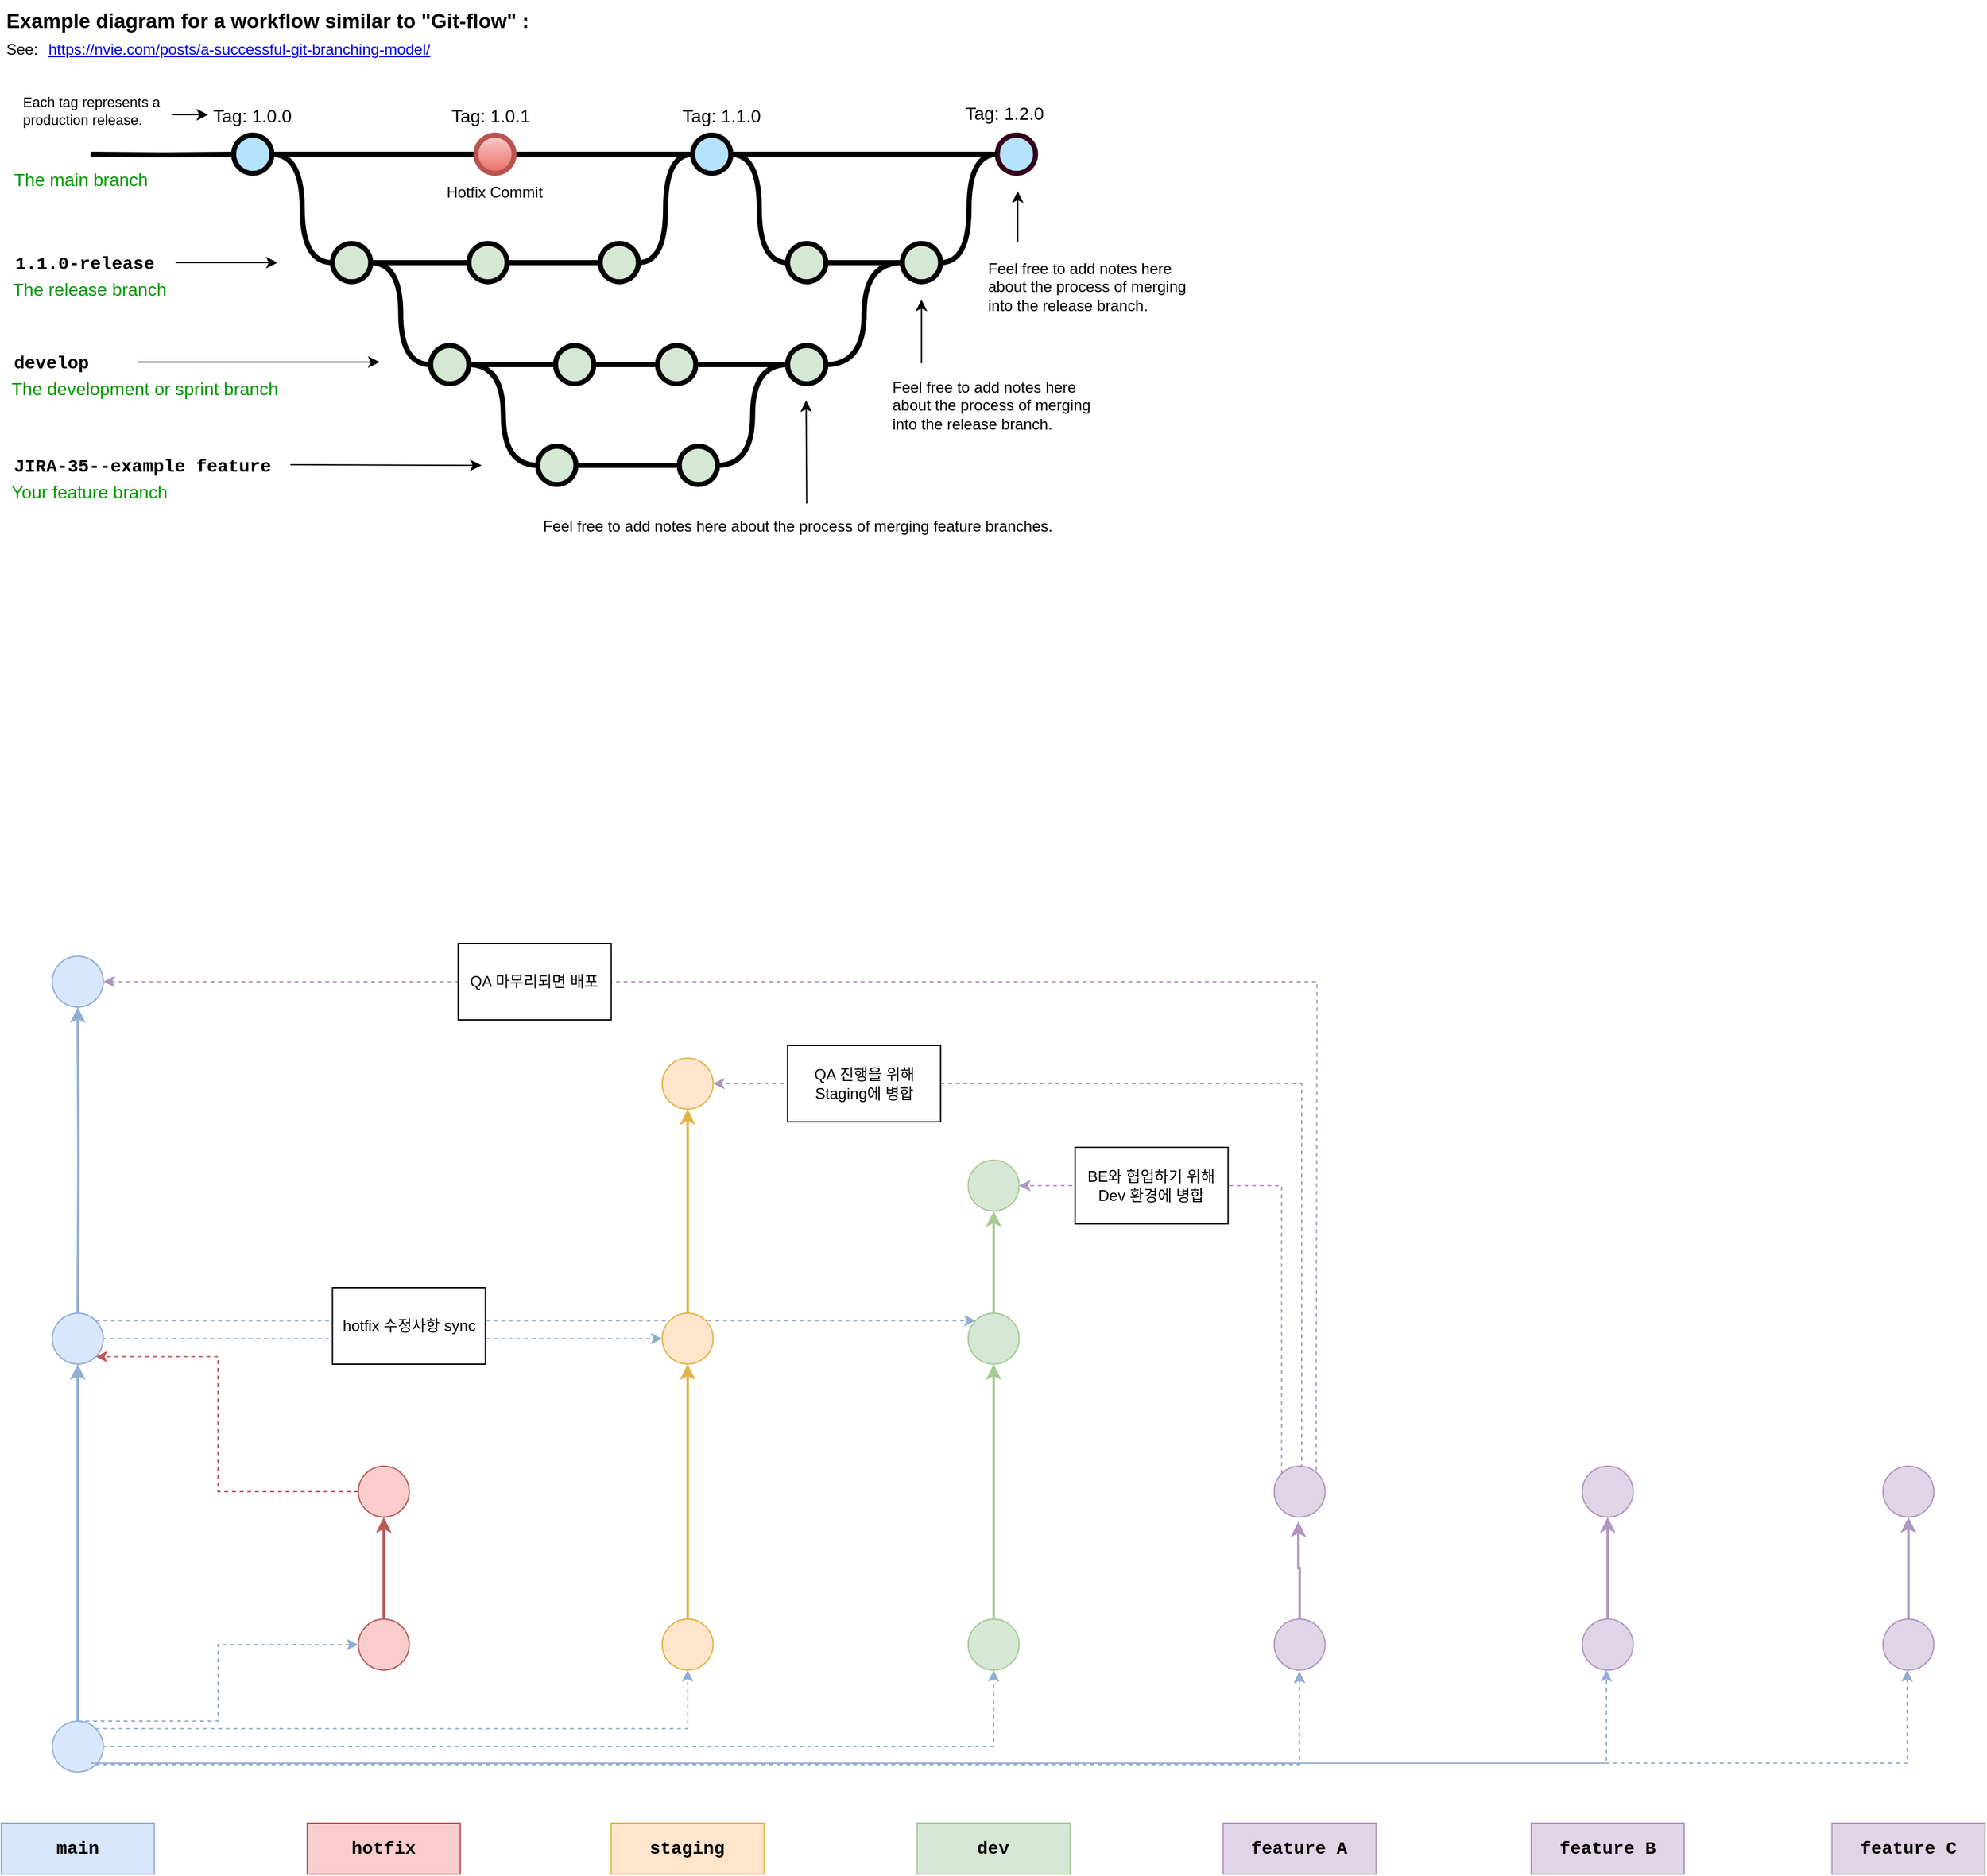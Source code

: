 <mxfile version="22.1.11" type="github">
  <diagram id="yPxyJZ8AM_hMuL3Unpa9" name="complex gitflow">
    <mxGraphModel dx="2258" dy="1427" grid="1" gridSize="10" guides="1" tooltips="1" connect="1" arrows="1" fold="1" page="1" pageScale="1" pageWidth="2336" pageHeight="1654" math="0" shadow="0">
      <root>
        <mxCell id="0" />
        <mxCell id="1" parent="0" />
        <mxCell id="uWUnNED6HEl2aK5fdaIb-7" value="Hotfix Commit" style="text;html=1;strokeColor=none;fillColor=none;align=center;verticalAlign=middle;whiteSpace=wrap;overflow=hidden;" parent="1" vertex="1">
          <mxGeometry x="427.25" y="226" width="80" height="30" as="geometry" />
        </mxCell>
        <mxCell id="uWUnNED6HEl2aK5fdaIb-8" value="" style="edgeStyle=orthogonalEdgeStyle;rounded=0;html=1;jettySize=auto;orthogonalLoop=1;plain-blue;endArrow=none;endFill=0;strokeWidth=4;strokeColor=#000000;entryX=0;entryY=0.5;entryDx=0;entryDy=0;entryPerimeter=0;" parent="1" source="uWUnNED6HEl2aK5fdaIb-10" target="9hBKPDzoitwpIBdzFDQ7-16" edge="1">
          <mxGeometry x="292.25" y="211" as="geometry">
            <mxPoint x="442.25" y="211" as="targetPoint" />
          </mxGeometry>
        </mxCell>
        <mxCell id="uWUnNED6HEl2aK5fdaIb-9" style="edgeStyle=orthogonalEdgeStyle;curved=1;rounded=0;html=1;exitX=1;exitY=0.5;exitPerimeter=0;entryX=0;entryY=0.5;entryPerimeter=0;endArrow=none;endFill=0;jettySize=auto;orthogonalLoop=1;strokeWidth=4;fontSize=15;" parent="1" source="uWUnNED6HEl2aK5fdaIb-10" target="uWUnNED6HEl2aK5fdaIb-15" edge="1">
          <mxGeometry relative="1" as="geometry" />
        </mxCell>
        <mxCell id="uWUnNED6HEl2aK5fdaIb-10" value="" style="verticalLabelPosition=bottom;verticalAlign=top;html=1;strokeWidth=4;shape=mxgraph.flowchart.on-page_reference;plain-blue;gradientColor=none;fillColor=#B5E3Fe;strokeColor=#000000;" parent="1" vertex="1">
          <mxGeometry x="262.25" y="196" width="30" height="30" as="geometry" />
        </mxCell>
        <mxCell id="uWUnNED6HEl2aK5fdaIb-80" value="" style="edgeStyle=orthogonalEdgeStyle;curved=1;rounded=0;orthogonalLoop=1;jettySize=auto;html=1;endArrow=none;endFill=0;strokeWidth=4;entryX=0;entryY=0.5;entryDx=0;entryDy=0;entryPerimeter=0;" parent="1" source="uWUnNED6HEl2aK5fdaIb-11" target="uWUnNED6HEl2aK5fdaIb-109" edge="1">
          <mxGeometry relative="1" as="geometry">
            <mxPoint x="734.5" y="211" as="targetPoint" />
          </mxGeometry>
        </mxCell>
        <mxCell id="uWUnNED6HEl2aK5fdaIb-105" style="edgeStyle=orthogonalEdgeStyle;curved=1;rounded=0;orthogonalLoop=1;jettySize=auto;html=1;exitX=1;exitY=0.5;exitDx=0;exitDy=0;exitPerimeter=0;entryX=0;entryY=0.5;entryDx=0;entryDy=0;entryPerimeter=0;endArrow=none;endFill=0;strokeWidth=4;fontFamily=Courier New;fontColor=#009900;" parent="1" source="uWUnNED6HEl2aK5fdaIb-11" target="uWUnNED6HEl2aK5fdaIb-104" edge="1">
          <mxGeometry relative="1" as="geometry" />
        </mxCell>
        <mxCell id="uWUnNED6HEl2aK5fdaIb-11" value="" style="verticalLabelPosition=bottom;verticalAlign=top;html=1;strokeWidth=4;shape=mxgraph.flowchart.on-page_reference;plain-blue;gradientColor=none;strokeColor=#000000;fillColor=#B5E3FE;" parent="1" vertex="1">
          <mxGeometry x="622.25" y="196" width="30" height="30" as="geometry" />
        </mxCell>
        <mxCell id="uWUnNED6HEl2aK5fdaIb-109" value="" style="verticalLabelPosition=bottom;verticalAlign=top;html=1;strokeWidth=4;shape=mxgraph.flowchart.on-page_reference;plain-blue;gradientColor=none;strokeColor=#33001A;fillColor=#B5E3FE;" parent="1" vertex="1">
          <mxGeometry x="861.25" y="196" width="30" height="30" as="geometry" />
        </mxCell>
        <mxCell id="uWUnNED6HEl2aK5fdaIb-12" value="" style="edgeStyle=orthogonalEdgeStyle;rounded=0;html=1;jettySize=auto;orthogonalLoop=1;strokeWidth=4;endArrow=none;endFill=0;" parent="1" target="uWUnNED6HEl2aK5fdaIb-10" edge="1">
          <mxGeometry x="192.25" y="211" as="geometry">
            <mxPoint x="150" y="211" as="sourcePoint" />
          </mxGeometry>
        </mxCell>
        <mxCell id="uWUnNED6HEl2aK5fdaIb-13" value="main" style="text;html=1;strokeColor=#92ADD3;fillColor=#D9E7FC;align=center;verticalAlign=middle;whiteSpace=wrap;overflow=hidden;fontSize=14;fontStyle=1;fontFamily=Courier New;fillStyle=auto;gradientColor=none;" parent="1" vertex="1">
          <mxGeometry x="80" y="1520" width="120" height="40" as="geometry" />
        </mxCell>
        <mxCell id="uWUnNED6HEl2aK5fdaIb-14" style="edgeStyle=orthogonalEdgeStyle;curved=1;rounded=0;html=1;exitX=1;exitY=0.5;exitPerimeter=0;endArrow=none;endFill=0;jettySize=auto;orthogonalLoop=1;strokeWidth=4;fontSize=15;" parent="1" source="uWUnNED6HEl2aK5fdaIb-15" target="uWUnNED6HEl2aK5fdaIb-17" edge="1">
          <mxGeometry relative="1" as="geometry" />
        </mxCell>
        <mxCell id="uWUnNED6HEl2aK5fdaIb-15" value="" style="verticalLabelPosition=bottom;verticalAlign=top;html=1;strokeWidth=4;shape=mxgraph.flowchart.on-page_reference;plain-purple;gradientColor=none;strokeColor=#000000;fillColor=#D5E8D4;" parent="1" vertex="1">
          <mxGeometry x="339.75" y="281" width="30" height="30" as="geometry" />
        </mxCell>
        <mxCell id="uWUnNED6HEl2aK5fdaIb-16" style="edgeStyle=orthogonalEdgeStyle;curved=1;rounded=0;html=1;exitX=1;exitY=0.5;exitPerimeter=0;entryX=0;entryY=0.5;entryPerimeter=0;endArrow=none;endFill=0;jettySize=auto;orthogonalLoop=1;strokeWidth=4;fontSize=15;" parent="1" source="uWUnNED6HEl2aK5fdaIb-17" target="uWUnNED6HEl2aK5fdaIb-19" edge="1">
          <mxGeometry relative="1" as="geometry" />
        </mxCell>
        <mxCell id="uWUnNED6HEl2aK5fdaIb-17" value="" style="verticalLabelPosition=bottom;verticalAlign=top;html=1;strokeWidth=4;shape=mxgraph.flowchart.on-page_reference;plain-purple;gradientColor=none;strokeColor=#000000;fillColor=#D5E8D4;" parent="1" vertex="1">
          <mxGeometry x="446.75" y="281" width="30" height="30" as="geometry" />
        </mxCell>
        <mxCell id="uWUnNED6HEl2aK5fdaIb-18" style="edgeStyle=orthogonalEdgeStyle;curved=1;rounded=0;html=1;exitX=1;exitY=0.5;exitPerimeter=0;entryX=0;entryY=0.5;entryPerimeter=0;endArrow=none;endFill=0;jettySize=auto;orthogonalLoop=1;strokeWidth=4;fontSize=15;" parent="1" source="uWUnNED6HEl2aK5fdaIb-19" target="uWUnNED6HEl2aK5fdaIb-11" edge="1">
          <mxGeometry relative="1" as="geometry" />
        </mxCell>
        <mxCell id="uWUnNED6HEl2aK5fdaIb-19" value="" style="verticalLabelPosition=bottom;verticalAlign=top;html=1;strokeWidth=4;shape=mxgraph.flowchart.on-page_reference;plain-purple;gradientColor=none;strokeColor=#000000;fillColor=#D5E8D4;" parent="1" vertex="1">
          <mxGeometry x="549.75" y="281" width="30" height="30" as="geometry" />
        </mxCell>
        <mxCell id="uWUnNED6HEl2aK5fdaIb-20" value="1.1.0-release" style="text;html=1;strokeColor=none;fillColor=none;align=left;verticalAlign=middle;whiteSpace=wrap;overflow=hidden;fontSize=14;fontStyle=1;fontFamily=Courier New;" parent="1" vertex="1">
          <mxGeometry x="88.75" y="286" width="240" height="20" as="geometry" />
        </mxCell>
        <mxCell id="uWUnNED6HEl2aK5fdaIb-71" value="" style="edgeStyle=orthogonalEdgeStyle;rounded=0;orthogonalLoop=1;jettySize=auto;html=1;endArrow=none;endFill=0;strokeWidth=4;" parent="1" source="uWUnNED6HEl2aK5fdaIb-69" target="uWUnNED6HEl2aK5fdaIb-70" edge="1">
          <mxGeometry relative="1" as="geometry" />
        </mxCell>
        <mxCell id="uWUnNED6HEl2aK5fdaIb-75" style="edgeStyle=orthogonalEdgeStyle;rounded=0;orthogonalLoop=1;jettySize=auto;html=1;entryX=1;entryY=0.5;entryDx=0;entryDy=0;entryPerimeter=0;endArrow=none;endFill=0;strokeWidth=4;curved=1;" parent="1" source="uWUnNED6HEl2aK5fdaIb-69" target="uWUnNED6HEl2aK5fdaIb-15" edge="1">
          <mxGeometry relative="1" as="geometry" />
        </mxCell>
        <mxCell id="uWUnNED6HEl2aK5fdaIb-94" style="edgeStyle=orthogonalEdgeStyle;curved=1;rounded=0;orthogonalLoop=1;jettySize=auto;html=1;exitX=1;exitY=0.5;exitDx=0;exitDy=0;exitPerimeter=0;entryX=0;entryY=0.5;entryDx=0;entryDy=0;entryPerimeter=0;endArrow=none;endFill=0;strokeWidth=4;fontFamily=Courier New;fontColor=#009900;" parent="1" source="uWUnNED6HEl2aK5fdaIb-69" target="uWUnNED6HEl2aK5fdaIb-82" edge="1">
          <mxGeometry relative="1" as="geometry" />
        </mxCell>
        <mxCell id="uWUnNED6HEl2aK5fdaIb-69" value="" style="verticalLabelPosition=bottom;verticalAlign=top;html=1;strokeWidth=4;shape=mxgraph.flowchart.on-page_reference;plain-purple;gradientColor=none;strokeColor=#000000;fillColor=#D5E8D4;" parent="1" vertex="1">
          <mxGeometry x="416.75" y="361" width="30" height="30" as="geometry" />
        </mxCell>
        <mxCell id="uWUnNED6HEl2aK5fdaIb-78" value="" style="edgeStyle=orthogonalEdgeStyle;curved=1;rounded=0;orthogonalLoop=1;jettySize=auto;html=1;endArrow=none;endFill=0;strokeWidth=4;" parent="1" source="uWUnNED6HEl2aK5fdaIb-70" target="uWUnNED6HEl2aK5fdaIb-77" edge="1">
          <mxGeometry relative="1" as="geometry" />
        </mxCell>
        <mxCell id="uWUnNED6HEl2aK5fdaIb-70" value="" style="verticalLabelPosition=bottom;verticalAlign=top;html=1;strokeWidth=4;shape=mxgraph.flowchart.on-page_reference;plain-purple;gradientColor=none;strokeColor=#000000;fillColor=#D5E8D4;" parent="1" vertex="1">
          <mxGeometry x="514.75" y="361" width="30" height="30" as="geometry" />
        </mxCell>
        <mxCell id="uWUnNED6HEl2aK5fdaIb-96" value="" style="edgeStyle=orthogonalEdgeStyle;curved=1;rounded=0;orthogonalLoop=1;jettySize=auto;html=1;endArrow=none;endFill=0;strokeWidth=4;fontFamily=Courier New;fontColor=#009900;" parent="1" source="uWUnNED6HEl2aK5fdaIb-77" target="uWUnNED6HEl2aK5fdaIb-95" edge="1">
          <mxGeometry relative="1" as="geometry" />
        </mxCell>
        <mxCell id="uWUnNED6HEl2aK5fdaIb-77" value="" style="verticalLabelPosition=bottom;verticalAlign=top;html=1;strokeWidth=4;shape=mxgraph.flowchart.on-page_reference;plain-purple;gradientColor=none;strokeColor=#000000;fillColor=#D5E8D4;" parent="1" vertex="1">
          <mxGeometry x="594.75" y="361" width="30" height="30" as="geometry" />
        </mxCell>
        <mxCell id="uWUnNED6HEl2aK5fdaIb-108" style="edgeStyle=orthogonalEdgeStyle;curved=1;rounded=0;orthogonalLoop=1;jettySize=auto;html=1;entryX=0;entryY=0.5;entryDx=0;entryDy=0;entryPerimeter=0;endArrow=none;endFill=0;strokeWidth=4;fontFamily=Courier New;fontColor=#009900;" parent="1" source="uWUnNED6HEl2aK5fdaIb-95" target="uWUnNED6HEl2aK5fdaIb-106" edge="1">
          <mxGeometry relative="1" as="geometry" />
        </mxCell>
        <mxCell id="uWUnNED6HEl2aK5fdaIb-95" value="" style="verticalLabelPosition=bottom;verticalAlign=top;html=1;strokeWidth=4;shape=mxgraph.flowchart.on-page_reference;plain-purple;gradientColor=none;strokeColor=#000000;fillColor=#D5E8D4;" parent="1" vertex="1">
          <mxGeometry x="696.75" y="361" width="30" height="30" as="geometry" />
        </mxCell>
        <mxCell id="uWUnNED6HEl2aK5fdaIb-76" value="develop" style="text;html=1;strokeColor=none;fillColor=none;align=left;verticalAlign=middle;whiteSpace=wrap;overflow=hidden;fontSize=14;fontStyle=1;fontFamily=Courier New;" parent="1" vertex="1">
          <mxGeometry x="87.75" y="364" width="91" height="20" as="geometry" />
        </mxCell>
        <mxCell id="uWUnNED6HEl2aK5fdaIb-81" value="" style="edgeStyle=orthogonalEdgeStyle;rounded=0;orthogonalLoop=1;jettySize=auto;html=1;endArrow=none;endFill=0;strokeWidth=4;" parent="1" source="uWUnNED6HEl2aK5fdaIb-82" target="uWUnNED6HEl2aK5fdaIb-84" edge="1">
          <mxGeometry relative="1" as="geometry" />
        </mxCell>
        <mxCell id="uWUnNED6HEl2aK5fdaIb-82" value="" style="verticalLabelPosition=bottom;verticalAlign=top;html=1;strokeWidth=4;shape=mxgraph.flowchart.on-page_reference;plain-purple;gradientColor=none;strokeColor=#000000;fillColor=#D5E8D4;" parent="1" vertex="1">
          <mxGeometry x="500.75" y="440" width="30" height="30" as="geometry" />
        </mxCell>
        <mxCell id="uWUnNED6HEl2aK5fdaIb-97" style="edgeStyle=orthogonalEdgeStyle;curved=1;rounded=0;orthogonalLoop=1;jettySize=auto;html=1;exitX=1;exitY=0.5;exitDx=0;exitDy=0;exitPerimeter=0;entryX=0;entryY=0.5;entryDx=0;entryDy=0;entryPerimeter=0;endArrow=none;endFill=0;strokeWidth=4;fontFamily=Courier New;fontColor=#009900;" parent="1" source="uWUnNED6HEl2aK5fdaIb-84" target="uWUnNED6HEl2aK5fdaIb-95" edge="1">
          <mxGeometry relative="1" as="geometry" />
        </mxCell>
        <mxCell id="uWUnNED6HEl2aK5fdaIb-84" value="" style="verticalLabelPosition=bottom;verticalAlign=top;html=1;strokeWidth=4;shape=mxgraph.flowchart.on-page_reference;plain-purple;gradientColor=none;strokeColor=#000000;fillColor=#D5E8D4;" parent="1" vertex="1">
          <mxGeometry x="611.75" y="440" width="30" height="30" as="geometry" />
        </mxCell>
        <mxCell id="uWUnNED6HEl2aK5fdaIb-86" value="JIRA-35--example feature" style="text;html=1;strokeColor=none;fillColor=none;align=left;verticalAlign=middle;whiteSpace=wrap;overflow=hidden;fontSize=14;fontStyle=1;fontFamily=Courier New;" parent="1" vertex="1">
          <mxGeometry x="87.5" y="445" width="240" height="20" as="geometry" />
        </mxCell>
        <mxCell id="uWUnNED6HEl2aK5fdaIb-87" value="The development or sprint branch" style="text;html=1;strokeColor=none;fillColor=none;align=left;verticalAlign=middle;whiteSpace=wrap;overflow=hidden;fontSize=14;fontStyle=0;fontColor=#009900;" parent="1" vertex="1">
          <mxGeometry x="85.75" y="384" width="240" height="20" as="geometry" />
        </mxCell>
        <mxCell id="uWUnNED6HEl2aK5fdaIb-88" value="Your feature branch" style="text;html=1;strokeColor=none;fillColor=none;align=left;verticalAlign=middle;whiteSpace=wrap;overflow=hidden;fontSize=14;fontStyle=0;fontColor=#009900;" parent="1" vertex="1">
          <mxGeometry x="85.75" y="465" width="240" height="20" as="geometry" />
        </mxCell>
        <mxCell id="uWUnNED6HEl2aK5fdaIb-89" value="The release branch" style="text;html=1;strokeColor=none;fillColor=none;align=left;verticalAlign=middle;whiteSpace=wrap;overflow=hidden;fontSize=14;fontStyle=0;fontColor=#009900;" parent="1" vertex="1">
          <mxGeometry x="86.75" y="306" width="240" height="20" as="geometry" />
        </mxCell>
        <mxCell id="uWUnNED6HEl2aK5fdaIb-90" value="The main branch&lt;br&gt;" style="text;html=1;strokeColor=none;fillColor=none;align=left;verticalAlign=middle;whiteSpace=wrap;overflow=hidden;fontSize=14;fontStyle=0;fontColor=#009900;" parent="1" vertex="1">
          <mxGeometry x="88.25" y="220" width="146.75" height="20" as="geometry" />
        </mxCell>
        <mxCell id="uWUnNED6HEl2aK5fdaIb-91" value="" style="endArrow=classic;html=1;strokeWidth=1;fontFamily=Courier New;fontColor=#009900;" parent="1" edge="1">
          <mxGeometry width="50" height="50" relative="1" as="geometry">
            <mxPoint x="306.75" y="454.5" as="sourcePoint" />
            <mxPoint x="456.75" y="455" as="targetPoint" />
          </mxGeometry>
        </mxCell>
        <mxCell id="uWUnNED6HEl2aK5fdaIb-92" value="" style="endArrow=classic;html=1;strokeWidth=1;fontFamily=Courier New;fontColor=#009900;" parent="1" edge="1">
          <mxGeometry width="50" height="50" relative="1" as="geometry">
            <mxPoint x="186.75" y="374" as="sourcePoint" />
            <mxPoint x="376.75" y="374" as="targetPoint" />
          </mxGeometry>
        </mxCell>
        <mxCell id="uWUnNED6HEl2aK5fdaIb-93" value="" style="endArrow=classic;html=1;strokeWidth=1;fontFamily=Courier New;fontColor=#009900;" parent="1" edge="1">
          <mxGeometry width="50" height="50" relative="1" as="geometry">
            <mxPoint x="216.75" y="296" as="sourcePoint" />
            <mxPoint x="296.75" y="296" as="targetPoint" />
          </mxGeometry>
        </mxCell>
        <mxCell id="uWUnNED6HEl2aK5fdaIb-101" value="Tag: 1.1.0" style="text;html=1;strokeColor=none;fillColor=none;align=center;verticalAlign=middle;whiteSpace=wrap;overflow=hidden;fontSize=14;" parent="1" vertex="1">
          <mxGeometry x="590.25" y="170" width="110" height="20" as="geometry" />
        </mxCell>
        <mxCell id="uWUnNED6HEl2aK5fdaIb-103" value="Tag: 1.0.0" style="text;html=1;strokeColor=none;fillColor=none;align=center;verticalAlign=middle;whiteSpace=wrap;overflow=hidden;fontSize=14;" parent="1" vertex="1">
          <mxGeometry x="242.25" y="170" width="70" height="20" as="geometry" />
        </mxCell>
        <mxCell id="uWUnNED6HEl2aK5fdaIb-107" value="" style="edgeStyle=orthogonalEdgeStyle;curved=1;rounded=0;orthogonalLoop=1;jettySize=auto;html=1;endArrow=none;endFill=0;strokeWidth=4;fontFamily=Courier New;fontColor=#009900;" parent="1" source="uWUnNED6HEl2aK5fdaIb-104" target="uWUnNED6HEl2aK5fdaIb-106" edge="1">
          <mxGeometry relative="1" as="geometry" />
        </mxCell>
        <mxCell id="uWUnNED6HEl2aK5fdaIb-104" value="" style="verticalLabelPosition=bottom;verticalAlign=top;html=1;strokeWidth=4;shape=mxgraph.flowchart.on-page_reference;plain-purple;gradientColor=none;strokeColor=#000000;fillColor=#D5E8D4;" parent="1" vertex="1">
          <mxGeometry x="696.75" y="281" width="30" height="30" as="geometry" />
        </mxCell>
        <mxCell id="uWUnNED6HEl2aK5fdaIb-115" style="edgeStyle=orthogonalEdgeStyle;curved=1;rounded=0;orthogonalLoop=1;jettySize=auto;html=1;entryX=0;entryY=0.5;entryDx=0;entryDy=0;entryPerimeter=0;endArrow=none;endFill=0;strokeWidth=4;fontFamily=Courier New;fontColor=#009900;" parent="1" source="uWUnNED6HEl2aK5fdaIb-106" target="uWUnNED6HEl2aK5fdaIb-109" edge="1">
          <mxGeometry relative="1" as="geometry" />
        </mxCell>
        <mxCell id="uWUnNED6HEl2aK5fdaIb-106" value="" style="verticalLabelPosition=bottom;verticalAlign=top;html=1;strokeWidth=4;shape=mxgraph.flowchart.on-page_reference;plain-purple;gradientColor=none;strokeColor=#000000;fillColor=#D5E8D4;" parent="1" vertex="1">
          <mxGeometry x="786.75" y="281" width="30" height="30" as="geometry" />
        </mxCell>
        <mxCell id="uWUnNED6HEl2aK5fdaIb-116" value="Tag: 1.2.0" style="text;html=1;strokeColor=none;fillColor=none;align=center;verticalAlign=middle;whiteSpace=wrap;overflow=hidden;fontSize=14;" parent="1" vertex="1">
          <mxGeometry x="812.25" y="168" width="110" height="20" as="geometry" />
        </mxCell>
        <mxCell id="uWUnNED6HEl2aK5fdaIb-117" value="" style="endArrow=classic;html=1;strokeWidth=1;fontFamily=Courier New;fontColor=#009900;exitX=0.5;exitY=0;exitDx=0;exitDy=0;" parent="1" source="fSnZ5vnYTslC5NarKmr_-5" edge="1">
          <mxGeometry width="50" height="50" relative="1" as="geometry">
            <mxPoint x="711.25" y="635.5" as="sourcePoint" />
            <mxPoint x="711.25" y="404" as="targetPoint" />
          </mxGeometry>
        </mxCell>
        <mxCell id="fSnZ5vnYTslC5NarKmr_-1" value="" style="endArrow=classic;html=1;strokeWidth=1;fontFamily=Courier New;fontColor=#009900;" parent="1" edge="1">
          <mxGeometry width="50" height="50" relative="1" as="geometry">
            <mxPoint x="801.75" y="375" as="sourcePoint" />
            <mxPoint x="801.75" y="325" as="targetPoint" />
          </mxGeometry>
        </mxCell>
        <mxCell id="fSnZ5vnYTslC5NarKmr_-4" value="&lt;span style=&quot;text-align: center&quot;&gt;Feel free to add notes here about the process of merging into the release branch.&lt;br&gt;&lt;/span&gt;" style="text;html=1;strokeColor=none;fillColor=none;align=left;verticalAlign=middle;whiteSpace=wrap;overflow=hidden;fontSize=12;fontStyle=0;fontColor=#000000;" parent="1" vertex="1">
          <mxGeometry x="776.75" y="375" width="163.25" height="66" as="geometry" />
        </mxCell>
        <mxCell id="fSnZ5vnYTslC5NarKmr_-5" value="&lt;div style=&quot;&quot;&gt;&lt;span&gt;Feel free to add notes here about the process of merging feature branches.&lt;/span&gt;&lt;/div&gt;" style="text;html=1;strokeColor=none;fillColor=none;align=left;verticalAlign=middle;whiteSpace=wrap;overflow=hidden;fontSize=12;fontStyle=0;fontColor=#000000;" parent="1" vertex="1">
          <mxGeometry x="502.63" y="485" width="418.25" height="36" as="geometry" />
        </mxCell>
        <mxCell id="fSnZ5vnYTslC5NarKmr_-9" value="" style="edgeStyle=orthogonalEdgeStyle;rounded=0;orthogonalLoop=1;jettySize=auto;html=1;fontSize=12;fontColor=#000000;entryX=0;entryY=0.5;entryDx=0;entryDy=0;" parent="1" source="fSnZ5vnYTslC5NarKmr_-8" target="uWUnNED6HEl2aK5fdaIb-103" edge="1">
          <mxGeometry relative="1" as="geometry">
            <mxPoint x="222.25" y="180" as="targetPoint" />
            <Array as="points">
              <mxPoint x="222.25" y="180" />
              <mxPoint x="222.25" y="180" />
            </Array>
          </mxGeometry>
        </mxCell>
        <mxCell id="fSnZ5vnYTslC5NarKmr_-8" value="&lt;span style=&quot;text-align: center; font-size: 11px;&quot;&gt;Each tag represents a production release.&lt;/span&gt;" style="text;html=1;strokeColor=none;fillColor=none;align=left;verticalAlign=middle;whiteSpace=wrap;overflow=hidden;fontSize=11;fontStyle=0;fontColor=#000000;" parent="1" vertex="1">
          <mxGeometry x="94.5" y="158" width="120" height="38" as="geometry" />
        </mxCell>
        <UserObject label="Example diagram for a workflow similar to &quot;Git-flow&quot; :" link="https://nvie.com/posts/a-successful-git-branching-model/" id="9hBKPDzoitwpIBdzFDQ7-2">
          <mxCell style="text;whiteSpace=wrap;html=1;fontStyle=1;fontSize=16;" parent="1" vertex="1">
            <mxGeometry x="82.25" y="90" width="427.75" height="20" as="geometry" />
          </mxCell>
        </UserObject>
        <UserObject label="&lt;a href=&quot;https://nvie.com/posts/a-successful-git-branching-model/&quot;&gt;https://nvie.com/posts/a-successful-git-branching-model/&lt;/a&gt;" link="https://nvie.com/posts/a-successful-git-branching-model/" id="9hBKPDzoitwpIBdzFDQ7-3">
          <mxCell style="text;whiteSpace=wrap;html=1;" parent="1" vertex="1">
            <mxGeometry x="115" y="115" width="355" height="20" as="geometry" />
          </mxCell>
        </UserObject>
        <UserObject label="See:" link="https://nvie.com/posts/a-successful-git-branching-model/" id="9hBKPDzoitwpIBdzFDQ7-7">
          <mxCell style="text;whiteSpace=wrap;html=1;" parent="1" vertex="1">
            <mxGeometry x="82.25" y="115" width="32.75" height="20" as="geometry" />
          </mxCell>
        </UserObject>
        <mxCell id="9hBKPDzoitwpIBdzFDQ7-14" value="" style="endArrow=classic;html=1;strokeWidth=1;fontFamily=Courier New;fontColor=#009900;" parent="1" edge="1">
          <mxGeometry width="50" height="50" relative="1" as="geometry">
            <mxPoint x="877.25" y="280" as="sourcePoint" />
            <mxPoint x="877.25" y="240" as="targetPoint" />
          </mxGeometry>
        </mxCell>
        <mxCell id="9hBKPDzoitwpIBdzFDQ7-15" value="&lt;span style=&quot;text-align: center&quot;&gt;Feel free to add notes here about the process of merging into the release branch.&lt;br&gt;&lt;br&gt;&lt;/span&gt;" style="text;html=1;strokeColor=none;fillColor=none;align=left;verticalAlign=middle;whiteSpace=wrap;overflow=hidden;fontSize=12;fontStyle=0;fontColor=#000000;" parent="1" vertex="1">
          <mxGeometry x="852.25" y="281" width="167.75" height="81" as="geometry" />
        </mxCell>
        <mxCell id="9hBKPDzoitwpIBdzFDQ7-21" value="" style="edgeStyle=orthogonalEdgeStyle;rounded=0;orthogonalLoop=1;jettySize=auto;html=1;fontSize=15;endArrow=none;endFill=0;strokeWidth=4;entryX=0;entryY=0.5;entryDx=0;entryDy=0;entryPerimeter=0;" parent="1" source="9hBKPDzoitwpIBdzFDQ7-16" target="uWUnNED6HEl2aK5fdaIb-11" edge="1">
          <mxGeometry relative="1" as="geometry">
            <mxPoint x="560.25" y="211" as="targetPoint" />
          </mxGeometry>
        </mxCell>
        <mxCell id="9hBKPDzoitwpIBdzFDQ7-16" value="" style="verticalLabelPosition=bottom;verticalAlign=top;html=1;strokeWidth=4;shape=mxgraph.flowchart.on-page_reference;plain-blue;gradientColor=#EA6B66;strokeColor=#B85450;fillColor=#F8CECC;" parent="1" vertex="1">
          <mxGeometry x="452.25" y="196" width="30" height="30" as="geometry" />
        </mxCell>
        <mxCell id="9hBKPDzoitwpIBdzFDQ7-61" value="Tag: 1.0.1" style="text;html=1;strokeColor=none;fillColor=none;align=center;verticalAlign=middle;whiteSpace=wrap;overflow=hidden;fontSize=14;" parent="1" vertex="1">
          <mxGeometry x="428.5" y="170" width="70" height="20" as="geometry" />
        </mxCell>
        <mxCell id="DsjrrO5-Fy7VJKKWhKUt-2" value="staging" style="text;html=1;strokeColor=#E1B44B;fillColor=#FEE5CB;align=center;verticalAlign=middle;whiteSpace=wrap;overflow=hidden;fontSize=14;fontStyle=1;fontFamily=Courier New;" parent="1" vertex="1">
          <mxGeometry x="558.37" y="1520" width="120" height="40" as="geometry" />
        </mxCell>
        <mxCell id="DsjrrO5-Fy7VJKKWhKUt-3" value="dev" style="text;html=1;strokeColor=#A7CA95;fillColor=#D6E8D5;align=center;verticalAlign=middle;whiteSpace=wrap;overflow=hidden;fontSize=14;fontStyle=1;fontFamily=Courier New;" parent="1" vertex="1">
          <mxGeometry x="798.37" y="1520" width="120" height="40" as="geometry" />
        </mxCell>
        <mxCell id="DsjrrO5-Fy7VJKKWhKUt-4" value="feature A" style="text;html=1;strokeColor=#AF96BF;fillColor=#E0D5E6;align=center;verticalAlign=middle;whiteSpace=wrap;overflow=hidden;fontSize=14;fontStyle=1;fontFamily=Courier New;gradientColor=none;" parent="1" vertex="1">
          <mxGeometry x="1038.37" y="1520" width="120" height="40" as="geometry" />
        </mxCell>
        <mxCell id="DsjrrO5-Fy7VJKKWhKUt-5" value="hotfix" style="text;html=1;strokeColor=#BB5B5A;fillColor=#F8CDCC;align=center;verticalAlign=middle;whiteSpace=wrap;overflow=hidden;fontSize=14;fontStyle=1;fontFamily=Courier New;" parent="1" vertex="1">
          <mxGeometry x="320" y="1520" width="120" height="40" as="geometry" />
        </mxCell>
        <mxCell id="DsjrrO5-Fy7VJKKWhKUt-11" style="edgeStyle=orthogonalEdgeStyle;rounded=0;orthogonalLoop=1;jettySize=auto;html=1;entryX=0.5;entryY=1;entryDx=0;entryDy=0;strokeColor=#92ADD3;dashed=1;exitX=1;exitY=0;exitDx=0;exitDy=0;" parent="1" source="DsjrrO5-Fy7VJKKWhKUt-6" target="DsjrrO5-Fy7VJKKWhKUt-8" edge="1">
          <mxGeometry relative="1" as="geometry" />
        </mxCell>
        <mxCell id="DsjrrO5-Fy7VJKKWhKUt-15" style="edgeStyle=orthogonalEdgeStyle;rounded=0;orthogonalLoop=1;jettySize=auto;html=1;exitX=0.5;exitY=0;exitDx=0;exitDy=0;entryX=0;entryY=0.5;entryDx=0;entryDy=0;strokeColor=#92ADD3;dashed=1;" parent="1" source="DsjrrO5-Fy7VJKKWhKUt-6" target="DsjrrO5-Fy7VJKKWhKUt-7" edge="1">
          <mxGeometry relative="1" as="geometry">
            <Array as="points">
              <mxPoint x="250" y="1440" />
              <mxPoint x="250" y="1380" />
            </Array>
          </mxGeometry>
        </mxCell>
        <mxCell id="NDeMe2AMyG2oVfYetJ4Z-5" style="edgeStyle=orthogonalEdgeStyle;rounded=0;orthogonalLoop=1;jettySize=auto;html=1;entryX=0.5;entryY=1;entryDx=0;entryDy=0;strokeColor=#92ADD3;strokeWidth=2;" edge="1" parent="1" source="DsjrrO5-Fy7VJKKWhKUt-6" target="NDeMe2AMyG2oVfYetJ4Z-4">
          <mxGeometry relative="1" as="geometry" />
        </mxCell>
        <mxCell id="DsjrrO5-Fy7VJKKWhKUt-6" value="" style="ellipse;whiteSpace=wrap;html=1;aspect=fixed;fillColor=#D9E7FC;strokeColor=#92ADD3;" parent="1" vertex="1">
          <mxGeometry x="120" y="1440" width="40" height="40" as="geometry" />
        </mxCell>
        <mxCell id="NDeMe2AMyG2oVfYetJ4Z-2" value="" style="edgeStyle=orthogonalEdgeStyle;rounded=0;orthogonalLoop=1;jettySize=auto;html=1;entryX=0.5;entryY=1;entryDx=0;entryDy=0;strokeColor=#BB5B5A;strokeWidth=2;" edge="1" parent="1" source="DsjrrO5-Fy7VJKKWhKUt-7" target="NDeMe2AMyG2oVfYetJ4Z-3">
          <mxGeometry relative="1" as="geometry">
            <mxPoint x="380" y="1300" as="targetPoint" />
          </mxGeometry>
        </mxCell>
        <mxCell id="DsjrrO5-Fy7VJKKWhKUt-7" value="" style="ellipse;whiteSpace=wrap;html=1;aspect=fixed;fillColor=#F8CDCC;strokeColor=#BB5B5A;" parent="1" vertex="1">
          <mxGeometry x="360" y="1360" width="40" height="40" as="geometry" />
        </mxCell>
        <mxCell id="NDeMe2AMyG2oVfYetJ4Z-11" style="edgeStyle=orthogonalEdgeStyle;rounded=0;orthogonalLoop=1;jettySize=auto;html=1;exitX=0.5;exitY=0;exitDx=0;exitDy=0;entryX=0.5;entryY=1;entryDx=0;entryDy=0;strokeColor=#E1B44B;strokeWidth=2;" edge="1" parent="1" source="DsjrrO5-Fy7VJKKWhKUt-8" target="NDeMe2AMyG2oVfYetJ4Z-9">
          <mxGeometry relative="1" as="geometry" />
        </mxCell>
        <mxCell id="DsjrrO5-Fy7VJKKWhKUt-8" value="" style="ellipse;whiteSpace=wrap;html=1;aspect=fixed;fillColor=#FEE5CB;strokeColor=#E1B44B;" parent="1" vertex="1">
          <mxGeometry x="598.37" y="1360" width="40" height="40" as="geometry" />
        </mxCell>
        <mxCell id="NDeMe2AMyG2oVfYetJ4Z-12" style="edgeStyle=orthogonalEdgeStyle;rounded=0;orthogonalLoop=1;jettySize=auto;html=1;exitX=0.5;exitY=0;exitDx=0;exitDy=0;entryX=0.5;entryY=1;entryDx=0;entryDy=0;strokeColor=#A7CA95;strokeWidth=2;" edge="1" parent="1" source="DsjrrO5-Fy7VJKKWhKUt-9" target="NDeMe2AMyG2oVfYetJ4Z-8">
          <mxGeometry relative="1" as="geometry" />
        </mxCell>
        <mxCell id="DsjrrO5-Fy7VJKKWhKUt-9" value="" style="ellipse;whiteSpace=wrap;html=1;aspect=fixed;fillColor=#D6E8D5;strokeColor=#A7CA95;" parent="1" vertex="1">
          <mxGeometry x="838.38" y="1360" width="40" height="40" as="geometry" />
        </mxCell>
        <mxCell id="DsjrrO5-Fy7VJKKWhKUt-10" value="" style="ellipse;whiteSpace=wrap;html=1;aspect=fixed;fillColor=#E0D5E6;strokeColor=#AF96BF;" parent="1" vertex="1">
          <mxGeometry x="1078.37" y="1360" width="40" height="40" as="geometry" />
        </mxCell>
        <mxCell id="DsjrrO5-Fy7VJKKWhKUt-12" style="edgeStyle=orthogonalEdgeStyle;rounded=0;orthogonalLoop=1;jettySize=auto;html=1;entryX=0.5;entryY=1;entryDx=0;entryDy=0;exitX=1;exitY=0.5;exitDx=0;exitDy=0;strokeColor=#92ADD3;dashed=1;" parent="1" source="DsjrrO5-Fy7VJKKWhKUt-6" target="DsjrrO5-Fy7VJKKWhKUt-9" edge="1">
          <mxGeometry relative="1" as="geometry">
            <mxPoint x="232.53" y="1460" as="sourcePoint" />
            <mxPoint x="690.53" y="1400" as="targetPoint" />
          </mxGeometry>
        </mxCell>
        <mxCell id="DsjrrO5-Fy7VJKKWhKUt-14" style="edgeStyle=orthogonalEdgeStyle;rounded=0;orthogonalLoop=1;jettySize=auto;html=1;exitX=1;exitY=1;exitDx=0;exitDy=0;entryX=0.496;entryY=1.029;entryDx=0;entryDy=0;entryPerimeter=0;strokeColor=#92ADD3;dashed=1;" parent="1" source="DsjrrO5-Fy7VJKKWhKUt-6" target="DsjrrO5-Fy7VJKKWhKUt-10" edge="1">
          <mxGeometry relative="1" as="geometry" />
        </mxCell>
        <mxCell id="NDeMe2AMyG2oVfYetJ4Z-6" style="edgeStyle=orthogonalEdgeStyle;rounded=0;orthogonalLoop=1;jettySize=auto;html=1;exitX=0;exitY=0.5;exitDx=0;exitDy=0;entryX=1;entryY=1;entryDx=0;entryDy=0;strokeColor=#BB5B5A;dashed=1;" edge="1" parent="1" source="NDeMe2AMyG2oVfYetJ4Z-3" target="NDeMe2AMyG2oVfYetJ4Z-4">
          <mxGeometry relative="1" as="geometry">
            <Array as="points">
              <mxPoint x="250" y="1260" />
              <mxPoint x="250" y="1154" />
            </Array>
          </mxGeometry>
        </mxCell>
        <mxCell id="NDeMe2AMyG2oVfYetJ4Z-3" value="" style="ellipse;whiteSpace=wrap;html=1;aspect=fixed;fillColor=#F8CDCC;strokeColor=#BB5B5A;" vertex="1" parent="1">
          <mxGeometry x="360" y="1240" width="40" height="40" as="geometry" />
        </mxCell>
        <mxCell id="NDeMe2AMyG2oVfYetJ4Z-7" style="edgeStyle=orthogonalEdgeStyle;rounded=0;orthogonalLoop=1;jettySize=auto;html=1;exitX=1;exitY=0.5;exitDx=0;exitDy=0;entryX=0;entryY=0.5;entryDx=0;entryDy=0;strokeColor=#92ADD3;dashed=1;" edge="1" parent="1" source="NDeMe2AMyG2oVfYetJ4Z-4" target="NDeMe2AMyG2oVfYetJ4Z-9">
          <mxGeometry relative="1" as="geometry">
            <mxPoint x="590" y="1140.167" as="targetPoint" />
          </mxGeometry>
        </mxCell>
        <mxCell id="NDeMe2AMyG2oVfYetJ4Z-10" style="edgeStyle=orthogonalEdgeStyle;rounded=0;orthogonalLoop=1;jettySize=auto;html=1;exitX=1;exitY=0;exitDx=0;exitDy=0;entryX=0;entryY=0;entryDx=0;entryDy=0;strokeColor=#92ADD3;dashed=1;" edge="1" parent="1" source="NDeMe2AMyG2oVfYetJ4Z-4" target="NDeMe2AMyG2oVfYetJ4Z-8">
          <mxGeometry relative="1" as="geometry">
            <mxPoint x="350" y="1120" as="targetPoint" />
          </mxGeometry>
        </mxCell>
        <mxCell id="NDeMe2AMyG2oVfYetJ4Z-4" value="" style="ellipse;whiteSpace=wrap;html=1;aspect=fixed;fillColor=#D9E7FC;strokeColor=#92ADD3;" vertex="1" parent="1">
          <mxGeometry x="120" y="1120" width="40" height="40" as="geometry" />
        </mxCell>
        <mxCell id="NDeMe2AMyG2oVfYetJ4Z-8" value="" style="ellipse;whiteSpace=wrap;html=1;aspect=fixed;fillColor=#D6E8D5;strokeColor=#A7CA95;" vertex="1" parent="1">
          <mxGeometry x="838.38" y="1120" width="40" height="40" as="geometry" />
        </mxCell>
        <mxCell id="NDeMe2AMyG2oVfYetJ4Z-9" value="" style="ellipse;whiteSpace=wrap;html=1;aspect=fixed;fillColor=#FEE5CB;strokeColor=#E1B44B;" vertex="1" parent="1">
          <mxGeometry x="598.37" y="1120" width="40" height="40" as="geometry" />
        </mxCell>
        <mxCell id="NDeMe2AMyG2oVfYetJ4Z-13" value="hotfix 수정사항 sync" style="rounded=0;whiteSpace=wrap;html=1;" vertex="1" parent="1">
          <mxGeometry x="339.75" y="1100" width="120" height="60" as="geometry" />
        </mxCell>
        <mxCell id="NDeMe2AMyG2oVfYetJ4Z-24" style="edgeStyle=orthogonalEdgeStyle;rounded=0;orthogonalLoop=1;jettySize=auto;html=1;exitX=0;exitY=0;exitDx=0;exitDy=0;entryX=1;entryY=0.5;entryDx=0;entryDy=0;strokeColor=#AF96BF;dashed=1;" edge="1" parent="1" source="NDeMe2AMyG2oVfYetJ4Z-14" target="NDeMe2AMyG2oVfYetJ4Z-22">
          <mxGeometry relative="1" as="geometry">
            <Array as="points">
              <mxPoint x="1084" y="1020" />
            </Array>
          </mxGeometry>
        </mxCell>
        <mxCell id="NDeMe2AMyG2oVfYetJ4Z-14" value="" style="ellipse;whiteSpace=wrap;html=1;aspect=fixed;fillColor=#E0D5E6;strokeColor=#AF96BF;" vertex="1" parent="1">
          <mxGeometry x="1078.37" y="1240" width="40" height="40" as="geometry" />
        </mxCell>
        <mxCell id="NDeMe2AMyG2oVfYetJ4Z-15" style="edgeStyle=orthogonalEdgeStyle;rounded=0;orthogonalLoop=1;jettySize=auto;html=1;exitX=0.5;exitY=0;exitDx=0;exitDy=0;entryX=0.476;entryY=1.084;entryDx=0;entryDy=0;entryPerimeter=0;strokeColor=#AF96BF;strokeWidth=2;" edge="1" parent="1" source="DsjrrO5-Fy7VJKKWhKUt-10" target="NDeMe2AMyG2oVfYetJ4Z-14">
          <mxGeometry relative="1" as="geometry" />
        </mxCell>
        <mxCell id="NDeMe2AMyG2oVfYetJ4Z-16" value="feature B" style="text;html=1;strokeColor=#AF96BF;fillColor=#E0D5E6;align=center;verticalAlign=middle;whiteSpace=wrap;overflow=hidden;fontSize=14;fontStyle=1;fontFamily=Courier New;gradientColor=none;" vertex="1" parent="1">
          <mxGeometry x="1280" y="1520" width="120" height="40" as="geometry" />
        </mxCell>
        <mxCell id="NDeMe2AMyG2oVfYetJ4Z-17" value="" style="ellipse;whiteSpace=wrap;html=1;aspect=fixed;fillColor=#E0D5E6;strokeColor=#AF96BF;" vertex="1" parent="1">
          <mxGeometry x="1320" y="1360" width="40" height="40" as="geometry" />
        </mxCell>
        <mxCell id="NDeMe2AMyG2oVfYetJ4Z-18" value="" style="ellipse;whiteSpace=wrap;html=1;aspect=fixed;fillColor=#E0D5E6;strokeColor=#AF96BF;" vertex="1" parent="1">
          <mxGeometry x="1320" y="1240" width="40" height="40" as="geometry" />
        </mxCell>
        <mxCell id="NDeMe2AMyG2oVfYetJ4Z-19" style="edgeStyle=orthogonalEdgeStyle;rounded=0;orthogonalLoop=1;jettySize=auto;html=1;exitX=0.5;exitY=0;exitDx=0;exitDy=0;entryX=0.5;entryY=1;entryDx=0;entryDy=0;strokeColor=#AF96BF;strokeWidth=2;" edge="1" source="NDeMe2AMyG2oVfYetJ4Z-17" target="NDeMe2AMyG2oVfYetJ4Z-18" parent="1">
          <mxGeometry relative="1" as="geometry" />
        </mxCell>
        <mxCell id="NDeMe2AMyG2oVfYetJ4Z-20" style="edgeStyle=orthogonalEdgeStyle;rounded=0;orthogonalLoop=1;jettySize=auto;html=1;exitX=1;exitY=1;exitDx=0;exitDy=0;entryX=0.496;entryY=1.029;entryDx=0;entryDy=0;entryPerimeter=0;strokeColor=#92ADD3;dashed=1;" edge="1" parent="1" source="DsjrrO5-Fy7VJKKWhKUt-6" target="DsjrrO5-Fy7VJKKWhKUt-10">
          <mxGeometry relative="1" as="geometry">
            <mxPoint x="154" y="1474" as="sourcePoint" />
            <mxPoint x="1098" y="1401" as="targetPoint" />
            <Array as="points">
              <mxPoint x="1098" y="1474" />
            </Array>
          </mxGeometry>
        </mxCell>
        <mxCell id="NDeMe2AMyG2oVfYetJ4Z-21" style="edgeStyle=orthogonalEdgeStyle;rounded=0;orthogonalLoop=1;jettySize=auto;html=1;exitX=1;exitY=1;exitDx=0;exitDy=0;strokeColor=#92ADD3;dashed=1;" edge="1" parent="1" source="DsjrrO5-Fy7VJKKWhKUt-6">
          <mxGeometry relative="1" as="geometry">
            <mxPoint x="395.07" y="1472.84" as="sourcePoint" />
            <mxPoint x="1339" y="1400" as="targetPoint" />
            <Array as="points">
              <mxPoint x="154" y="1473" />
              <mxPoint x="1339" y="1473" />
            </Array>
          </mxGeometry>
        </mxCell>
        <mxCell id="NDeMe2AMyG2oVfYetJ4Z-22" value="" style="ellipse;whiteSpace=wrap;html=1;aspect=fixed;fillColor=#D6E8D5;strokeColor=#A7CA95;" vertex="1" parent="1">
          <mxGeometry x="838.38" y="1000" width="40" height="40" as="geometry" />
        </mxCell>
        <mxCell id="NDeMe2AMyG2oVfYetJ4Z-23" style="edgeStyle=orthogonalEdgeStyle;rounded=0;orthogonalLoop=1;jettySize=auto;html=1;exitX=0.5;exitY=0;exitDx=0;exitDy=0;entryX=0.5;entryY=1;entryDx=0;entryDy=0;strokeColor=#A7CA95;strokeWidth=2;" edge="1" parent="1" source="NDeMe2AMyG2oVfYetJ4Z-8" target="NDeMe2AMyG2oVfYetJ4Z-22">
          <mxGeometry relative="1" as="geometry">
            <mxPoint x="910" y="1260" as="sourcePoint" />
            <mxPoint x="910" y="1060" as="targetPoint" />
          </mxGeometry>
        </mxCell>
        <mxCell id="NDeMe2AMyG2oVfYetJ4Z-28" value="" style="ellipse;whiteSpace=wrap;html=1;aspect=fixed;fillColor=#FEE5CB;strokeColor=#E1B44B;" vertex="1" parent="1">
          <mxGeometry x="598.37" y="920" width="40" height="40" as="geometry" />
        </mxCell>
        <mxCell id="NDeMe2AMyG2oVfYetJ4Z-29" style="edgeStyle=orthogonalEdgeStyle;rounded=0;orthogonalLoop=1;jettySize=auto;html=1;entryX=0.5;entryY=1;entryDx=0;entryDy=0;strokeColor=#E1B44B;exitX=0.5;exitY=0;exitDx=0;exitDy=0;strokeWidth=2;" edge="1" parent="1" source="NDeMe2AMyG2oVfYetJ4Z-9" target="NDeMe2AMyG2oVfYetJ4Z-28">
          <mxGeometry relative="1" as="geometry">
            <mxPoint x="620" y="1120" as="sourcePoint" />
            <mxPoint x="690" y="930" as="targetPoint" />
          </mxGeometry>
        </mxCell>
        <mxCell id="NDeMe2AMyG2oVfYetJ4Z-31" style="edgeStyle=orthogonalEdgeStyle;rounded=0;orthogonalLoop=1;jettySize=auto;html=1;exitX=0.5;exitY=0;exitDx=0;exitDy=0;entryX=1;entryY=0.5;entryDx=0;entryDy=0;strokeColor=#AF96BF;dashed=1;" edge="1" parent="1" source="NDeMe2AMyG2oVfYetJ4Z-14" target="NDeMe2AMyG2oVfYetJ4Z-28">
          <mxGeometry relative="1" as="geometry">
            <mxPoint x="1094" y="1256" as="sourcePoint" />
            <mxPoint x="888" y="1030" as="targetPoint" />
            <Array as="points">
              <mxPoint x="1100" y="1240" />
              <mxPoint x="1100" y="940" />
            </Array>
          </mxGeometry>
        </mxCell>
        <mxCell id="NDeMe2AMyG2oVfYetJ4Z-32" value="" style="ellipse;whiteSpace=wrap;html=1;aspect=fixed;fillColor=#D9E7FC;strokeColor=#92ADD3;" vertex="1" parent="1">
          <mxGeometry x="120" y="840" width="40" height="40" as="geometry" />
        </mxCell>
        <mxCell id="NDeMe2AMyG2oVfYetJ4Z-33" style="edgeStyle=orthogonalEdgeStyle;rounded=0;orthogonalLoop=1;jettySize=auto;html=1;entryX=0.5;entryY=1;entryDx=0;entryDy=0;strokeColor=#92ADD3;strokeWidth=2;" edge="1" parent="1" target="NDeMe2AMyG2oVfYetJ4Z-32">
          <mxGeometry relative="1" as="geometry">
            <mxPoint x="140" y="1120" as="sourcePoint" />
            <mxPoint x="190" y="890" as="targetPoint" />
          </mxGeometry>
        </mxCell>
        <mxCell id="NDeMe2AMyG2oVfYetJ4Z-34" style="edgeStyle=orthogonalEdgeStyle;rounded=0;orthogonalLoop=1;jettySize=auto;html=1;entryX=1;entryY=0.5;entryDx=0;entryDy=0;strokeColor=#AF96BF;dashed=1;exitX=0.827;exitY=0.079;exitDx=0;exitDy=0;exitPerimeter=0;" edge="1" parent="1" source="NDeMe2AMyG2oVfYetJ4Z-14" target="NDeMe2AMyG2oVfYetJ4Z-32">
          <mxGeometry relative="1" as="geometry">
            <mxPoint x="1138.37" y="1169.97" as="sourcePoint" />
            <mxPoint x="678.37" y="869.97" as="targetPoint" />
            <Array as="points">
              <mxPoint x="1111" y="1170" />
              <mxPoint x="1112" y="860" />
            </Array>
          </mxGeometry>
        </mxCell>
        <mxCell id="NDeMe2AMyG2oVfYetJ4Z-35" value="BE와 협업하기 위해 Dev 환경에 병합" style="rounded=0;whiteSpace=wrap;html=1;" vertex="1" parent="1">
          <mxGeometry x="922.25" y="990" width="120" height="60" as="geometry" />
        </mxCell>
        <mxCell id="NDeMe2AMyG2oVfYetJ4Z-36" value="QA 진행을 위해 Staging에 병합" style="rounded=0;whiteSpace=wrap;html=1;" vertex="1" parent="1">
          <mxGeometry x="696.75" y="910" width="120" height="60" as="geometry" />
        </mxCell>
        <mxCell id="NDeMe2AMyG2oVfYetJ4Z-37" value="QA 마무리되면 배포" style="rounded=0;whiteSpace=wrap;html=1;" vertex="1" parent="1">
          <mxGeometry x="438.37" y="830" width="120" height="60" as="geometry" />
        </mxCell>
        <mxCell id="NDeMe2AMyG2oVfYetJ4Z-39" value="" style="ellipse;whiteSpace=wrap;html=1;aspect=fixed;fillColor=#E0D5E6;strokeColor=#AF96BF;" vertex="1" parent="1">
          <mxGeometry x="1555.86" y="1360" width="40" height="40" as="geometry" />
        </mxCell>
        <mxCell id="NDeMe2AMyG2oVfYetJ4Z-40" value="" style="ellipse;whiteSpace=wrap;html=1;aspect=fixed;fillColor=#E0D5E6;strokeColor=#AF96BF;" vertex="1" parent="1">
          <mxGeometry x="1555.86" y="1240" width="40" height="40" as="geometry" />
        </mxCell>
        <mxCell id="NDeMe2AMyG2oVfYetJ4Z-41" style="edgeStyle=orthogonalEdgeStyle;rounded=0;orthogonalLoop=1;jettySize=auto;html=1;exitX=0.5;exitY=0;exitDx=0;exitDy=0;entryX=0.5;entryY=1;entryDx=0;entryDy=0;strokeColor=#AF96BF;strokeWidth=2;" edge="1" source="NDeMe2AMyG2oVfYetJ4Z-39" target="NDeMe2AMyG2oVfYetJ4Z-40" parent="1">
          <mxGeometry relative="1" as="geometry" />
        </mxCell>
        <mxCell id="NDeMe2AMyG2oVfYetJ4Z-42" value="feature C" style="text;html=1;strokeColor=#AF96BF;fillColor=#E0D5E6;align=center;verticalAlign=middle;whiteSpace=wrap;overflow=hidden;fontSize=14;fontStyle=1;fontFamily=Courier New;gradientColor=none;" vertex="1" parent="1">
          <mxGeometry x="1515.86" y="1520" width="120" height="40" as="geometry" />
        </mxCell>
        <mxCell id="NDeMe2AMyG2oVfYetJ4Z-43" style="edgeStyle=orthogonalEdgeStyle;rounded=0;orthogonalLoop=1;jettySize=auto;html=1;strokeColor=#92ADD3;dashed=1;" edge="1" parent="1">
          <mxGeometry relative="1" as="geometry">
            <mxPoint x="150" y="1473" as="sourcePoint" />
            <mxPoint x="1574.86" y="1400" as="targetPoint" />
            <Array as="points">
              <mxPoint x="389.86" y="1473" />
              <mxPoint x="1574.86" y="1473" />
            </Array>
          </mxGeometry>
        </mxCell>
      </root>
    </mxGraphModel>
  </diagram>
</mxfile>
